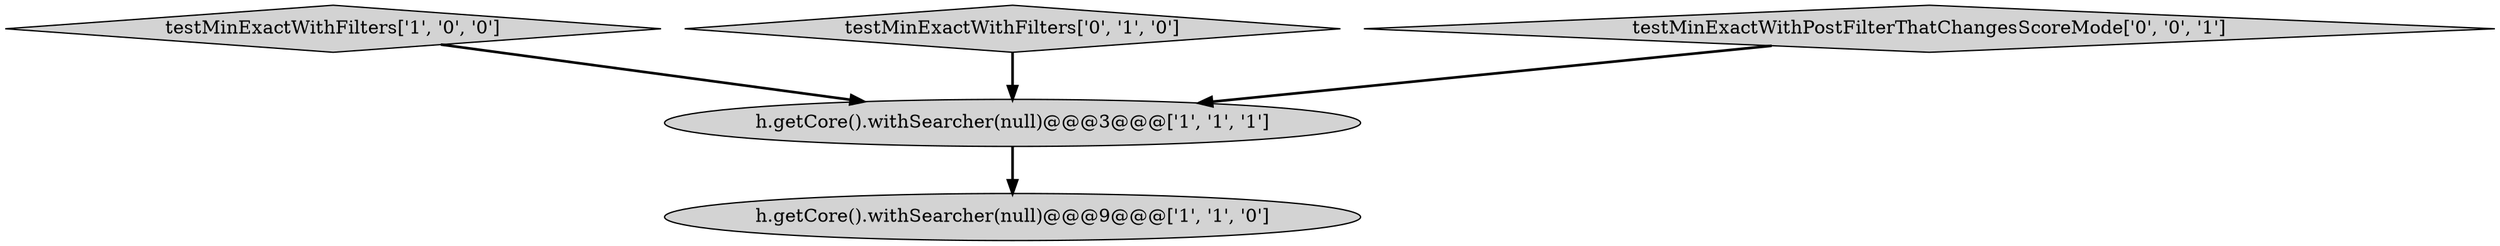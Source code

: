 digraph {
2 [style = filled, label = "testMinExactWithFilters['1', '0', '0']", fillcolor = lightgray, shape = diamond image = "AAA0AAABBB1BBB"];
3 [style = filled, label = "testMinExactWithFilters['0', '1', '0']", fillcolor = lightgray, shape = diamond image = "AAA0AAABBB2BBB"];
4 [style = filled, label = "testMinExactWithPostFilterThatChangesScoreMode['0', '0', '1']", fillcolor = lightgray, shape = diamond image = "AAA0AAABBB3BBB"];
1 [style = filled, label = "h.getCore().withSearcher(null)@@@3@@@['1', '1', '1']", fillcolor = lightgray, shape = ellipse image = "AAA0AAABBB1BBB"];
0 [style = filled, label = "h.getCore().withSearcher(null)@@@9@@@['1', '1', '0']", fillcolor = lightgray, shape = ellipse image = "AAA0AAABBB1BBB"];
4->1 [style = bold, label=""];
3->1 [style = bold, label=""];
2->1 [style = bold, label=""];
1->0 [style = bold, label=""];
}
